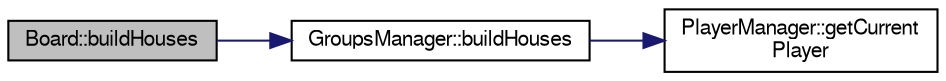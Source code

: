 digraph G
{
  edge [fontname="FreeSans",fontsize="10",labelfontname="FreeSans",labelfontsize="10"];
  node [fontname="FreeSans",fontsize="10",shape=record];
  rankdir="LR";
  Node1 [label="Board::buildHouses",height=0.2,width=0.4,color="black", fillcolor="grey75", style="filled" fontcolor="black"];
  Node1 -> Node2 [color="midnightblue",fontsize="10",style="solid",fontname="FreeSans"];
  Node2 [label="GroupsManager::buildHouses",height=0.2,width=0.4,color="black", fillcolor="white", style="filled",URL="$class_groups_manager.html#a9c162920f3db26b14ac67b1e40ad6f24",tooltip="method that builds houses to a group of properties"];
  Node2 -> Node3 [color="midnightblue",fontsize="10",style="solid",fontname="FreeSans"];
  Node3 [label="PlayerManager::getCurrent\lPlayer",height=0.2,width=0.4,color="black", fillcolor="white", style="filled",URL="$class_player_manager.html#ade663ed640fd13131a87beceb0bce17d",tooltip="method that returns the current player"];
}
